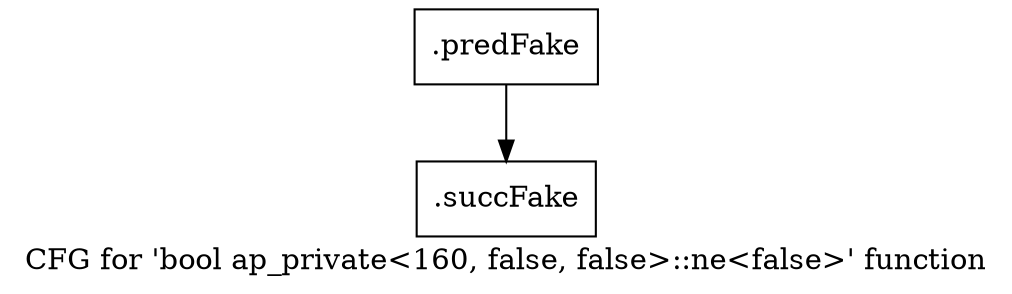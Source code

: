 digraph "CFG for 'bool ap_private\<160, false, false\>::ne\<false\>' function" {
	label="CFG for 'bool ap_private\<160, false, false\>::ne\<false\>' function";

	Node0x583bd60 [shape=record,filename="",linenumber="",label="{.predFake}"];
	Node0x583bd60 -> Node0x6071b70[ callList="" memoryops="" filename="/mnt/xilinx/Vitis_HLS/2021.2/include/etc/ap_private.h" execusionnum="0"];
	Node0x6071b70 [shape=record,filename="/mnt/xilinx/Vitis_HLS/2021.2/include/etc/ap_private.h",linenumber="5308",label="{.succFake}"];
}
